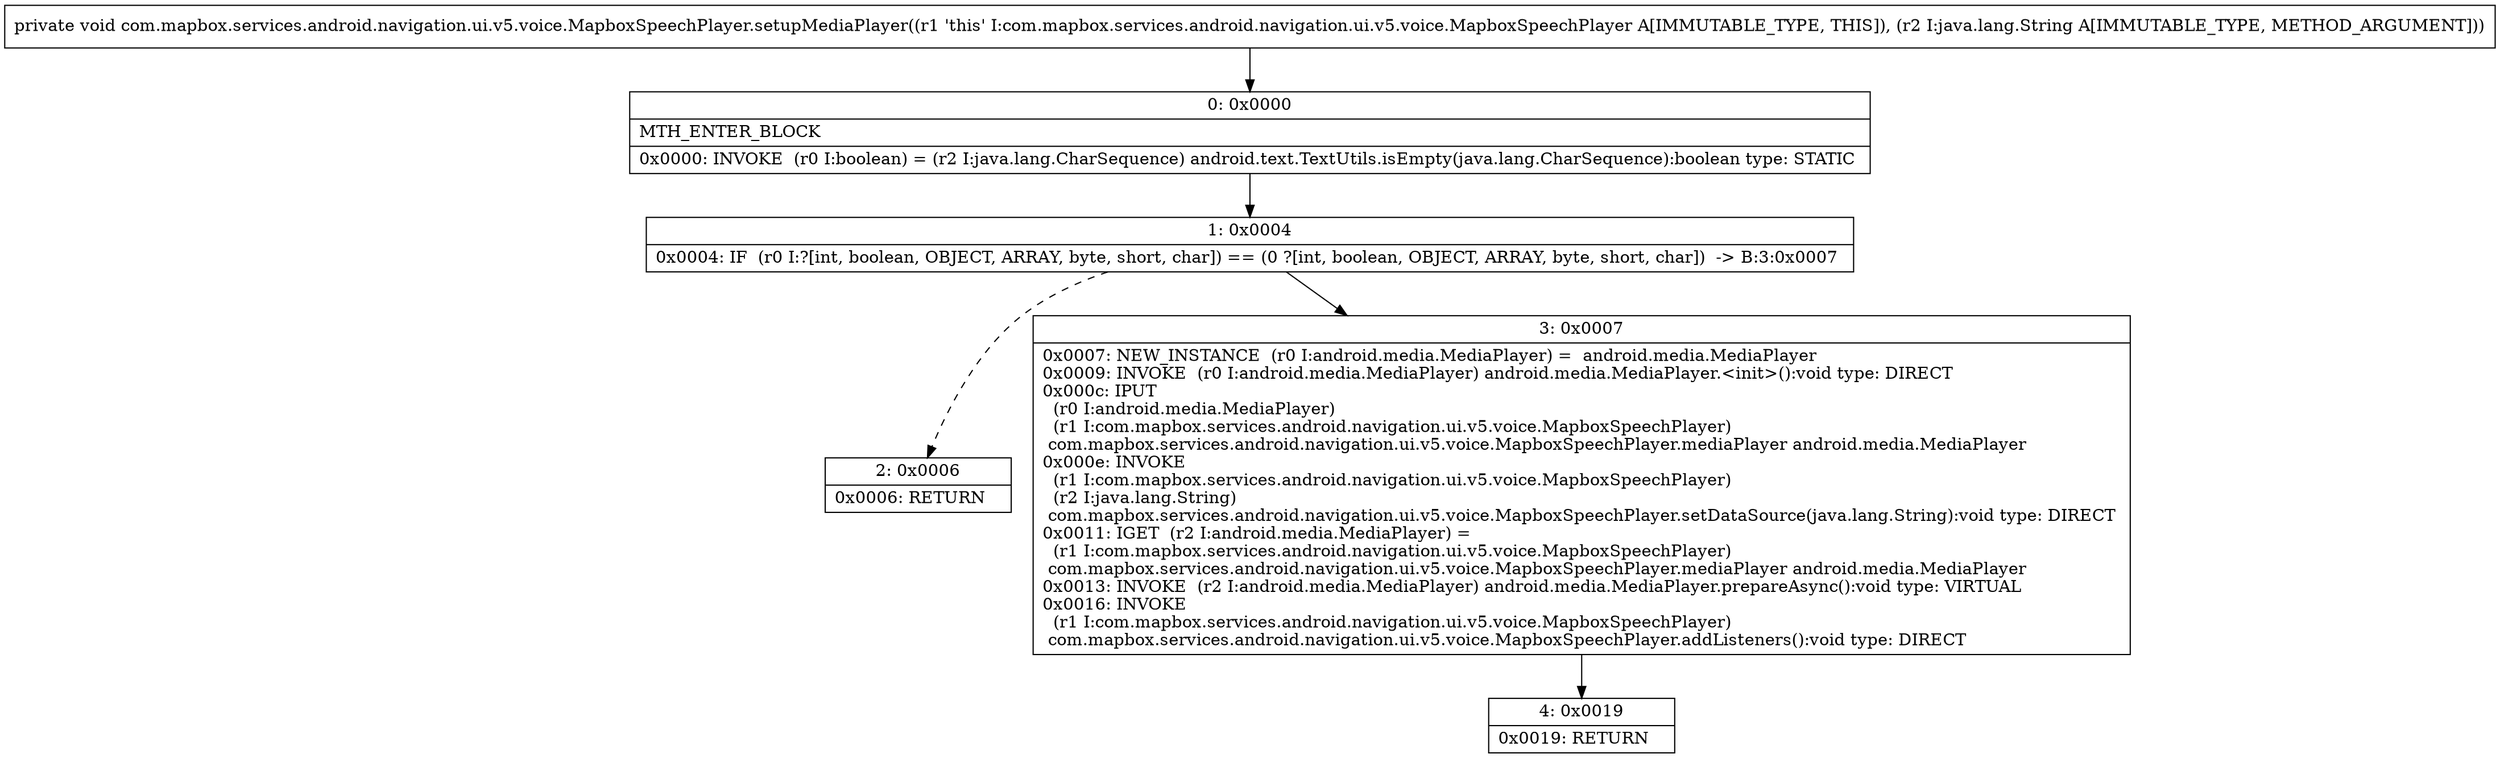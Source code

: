 digraph "CFG forcom.mapbox.services.android.navigation.ui.v5.voice.MapboxSpeechPlayer.setupMediaPlayer(Ljava\/lang\/String;)V" {
Node_0 [shape=record,label="{0\:\ 0x0000|MTH_ENTER_BLOCK\l|0x0000: INVOKE  (r0 I:boolean) = (r2 I:java.lang.CharSequence) android.text.TextUtils.isEmpty(java.lang.CharSequence):boolean type: STATIC \l}"];
Node_1 [shape=record,label="{1\:\ 0x0004|0x0004: IF  (r0 I:?[int, boolean, OBJECT, ARRAY, byte, short, char]) == (0 ?[int, boolean, OBJECT, ARRAY, byte, short, char])  \-\> B:3:0x0007 \l}"];
Node_2 [shape=record,label="{2\:\ 0x0006|0x0006: RETURN   \l}"];
Node_3 [shape=record,label="{3\:\ 0x0007|0x0007: NEW_INSTANCE  (r0 I:android.media.MediaPlayer) =  android.media.MediaPlayer \l0x0009: INVOKE  (r0 I:android.media.MediaPlayer) android.media.MediaPlayer.\<init\>():void type: DIRECT \l0x000c: IPUT  \l  (r0 I:android.media.MediaPlayer)\l  (r1 I:com.mapbox.services.android.navigation.ui.v5.voice.MapboxSpeechPlayer)\l com.mapbox.services.android.navigation.ui.v5.voice.MapboxSpeechPlayer.mediaPlayer android.media.MediaPlayer \l0x000e: INVOKE  \l  (r1 I:com.mapbox.services.android.navigation.ui.v5.voice.MapboxSpeechPlayer)\l  (r2 I:java.lang.String)\l com.mapbox.services.android.navigation.ui.v5.voice.MapboxSpeechPlayer.setDataSource(java.lang.String):void type: DIRECT \l0x0011: IGET  (r2 I:android.media.MediaPlayer) = \l  (r1 I:com.mapbox.services.android.navigation.ui.v5.voice.MapboxSpeechPlayer)\l com.mapbox.services.android.navigation.ui.v5.voice.MapboxSpeechPlayer.mediaPlayer android.media.MediaPlayer \l0x0013: INVOKE  (r2 I:android.media.MediaPlayer) android.media.MediaPlayer.prepareAsync():void type: VIRTUAL \l0x0016: INVOKE  \l  (r1 I:com.mapbox.services.android.navigation.ui.v5.voice.MapboxSpeechPlayer)\l com.mapbox.services.android.navigation.ui.v5.voice.MapboxSpeechPlayer.addListeners():void type: DIRECT \l}"];
Node_4 [shape=record,label="{4\:\ 0x0019|0x0019: RETURN   \l}"];
MethodNode[shape=record,label="{private void com.mapbox.services.android.navigation.ui.v5.voice.MapboxSpeechPlayer.setupMediaPlayer((r1 'this' I:com.mapbox.services.android.navigation.ui.v5.voice.MapboxSpeechPlayer A[IMMUTABLE_TYPE, THIS]), (r2 I:java.lang.String A[IMMUTABLE_TYPE, METHOD_ARGUMENT])) }"];
MethodNode -> Node_0;
Node_0 -> Node_1;
Node_1 -> Node_2[style=dashed];
Node_1 -> Node_3;
Node_3 -> Node_4;
}

